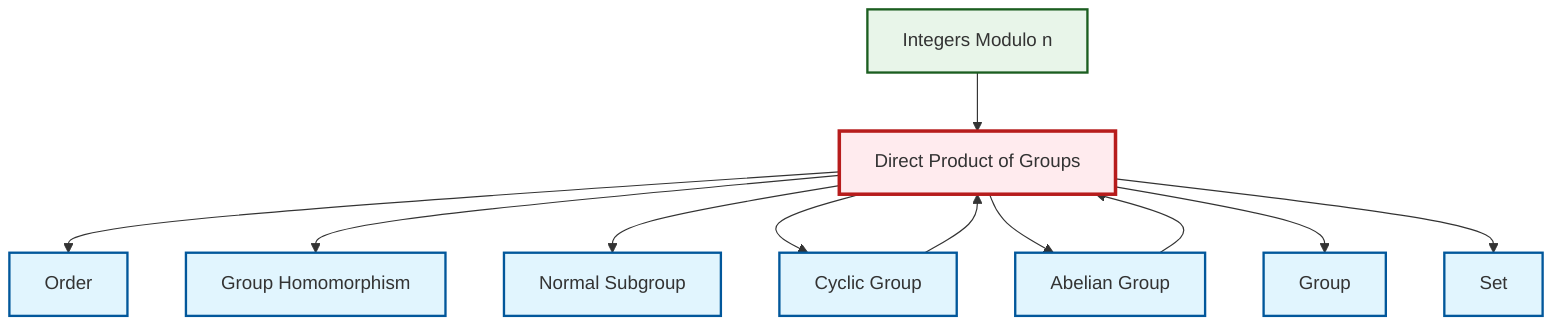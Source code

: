 graph TD
    classDef definition fill:#e1f5fe,stroke:#01579b,stroke-width:2px
    classDef theorem fill:#f3e5f5,stroke:#4a148c,stroke-width:2px
    classDef axiom fill:#fff3e0,stroke:#e65100,stroke-width:2px
    classDef example fill:#e8f5e9,stroke:#1b5e20,stroke-width:2px
    classDef current fill:#ffebee,stroke:#b71c1c,stroke-width:3px
    def-set["Set"]:::definition
    ex-quotient-integers-mod-n["Integers Modulo n"]:::example
    def-order["Order"]:::definition
    def-abelian-group["Abelian Group"]:::definition
    def-group["Group"]:::definition
    def-homomorphism["Group Homomorphism"]:::definition
    def-direct-product["Direct Product of Groups"]:::definition
    def-normal-subgroup["Normal Subgroup"]:::definition
    def-cyclic-group["Cyclic Group"]:::definition
    def-direct-product --> def-order
    def-cyclic-group --> def-direct-product
    def-direct-product --> def-homomorphism
    def-direct-product --> def-normal-subgroup
    def-direct-product --> def-cyclic-group
    ex-quotient-integers-mod-n --> def-direct-product
    def-direct-product --> def-abelian-group
    def-abelian-group --> def-direct-product
    def-direct-product --> def-group
    def-direct-product --> def-set
    class def-direct-product current